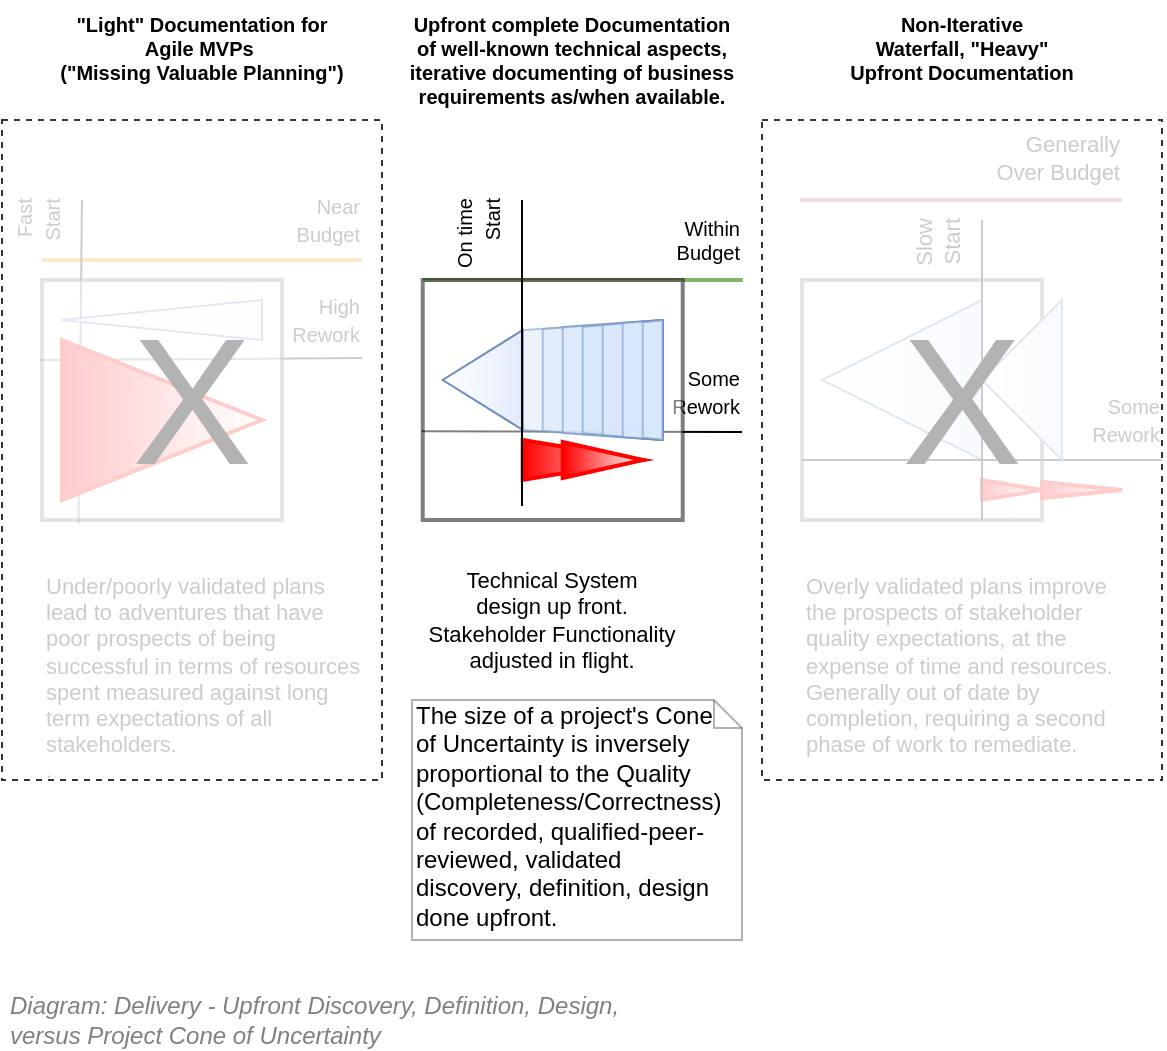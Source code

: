 <mxfile version="17.5.0" type="google"><diagram id="U-TB3_h0rTV62TB0mssW" name="Page-58"><mxGraphModel grid="1" page="1" gridSize="10" guides="1" tooltips="1" connect="1" arrows="1" fold="1" pageScale="1" pageWidth="827" pageHeight="1169" math="0" shadow="0"><root><mxCell id="hezlQEPx97Nsdth7Ol0s-0"/><mxCell id="hezlQEPx97Nsdth7Ol0s-1" parent="hezlQEPx97Nsdth7Ol0s-0"/><mxCell id="hezlQEPx97Nsdth7Ol0s-2" value="" style="whiteSpace=wrap;html=1;aspect=fixed;strokeWidth=2;fontFamily=Helvetica;fontSize=11;align=center;container=1;collapsible=0;recursiveResize=0;opacity=50;" vertex="1" parent="hezlQEPx97Nsdth7Ol0s-1"><mxGeometry x="520" y="340" width="120" height="120" as="geometry"/></mxCell><mxCell id="hezlQEPx97Nsdth7Ol0s-3" value="" style="triangle;whiteSpace=wrap;html=1;fontFamily=Helvetica;fontSize=11;flipH=1;fillColor=#dae8fc;strokeColor=#6c8ebf;gradientColor=#ffffff;gradientDirection=east;" vertex="1" parent="hezlQEPx97Nsdth7Ol0s-2"><mxGeometry x="10" y="10" width="80" height="80" as="geometry"/></mxCell><mxCell id="hezlQEPx97Nsdth7Ol0s-4" value="" style="triangle;whiteSpace=wrap;html=1;fontFamily=Helvetica;fontSize=11;fillColor=#FF0000;strokeColor=#FF0000;gradientColor=#ffffff;gradientDirection=east;strokeWidth=2;" vertex="1" parent="hezlQEPx97Nsdth7Ol0s-2"><mxGeometry x="90" y="100" width="30" height="10" as="geometry"/></mxCell><mxCell id="hezlQEPx97Nsdth7Ol0s-5" value="Under/poorly validated plans lead to&amp;nbsp;adventures that have poor prospects of being successful in terms of resources spent measured against long term expectations of all stakeholders.&lt;br&gt;." style="text;html=1;strokeColor=none;fillColor=none;align=left;verticalAlign=top;whiteSpace=wrap;rounded=0;fontFamily=Helvetica;fontSize=11;" vertex="1" parent="hezlQEPx97Nsdth7Ol0s-1"><mxGeometry x="140" y="480" width="160" height="100" as="geometry"/></mxCell><mxCell id="hezlQEPx97Nsdth7Ol0s-6" value="Overly validated plans improve the prospects of stakeholder quality expectations, at the expense of time and resources.&lt;br&gt;Generally out of date by completion, requiring a second phase of work to remediate." style="text;html=1;strokeColor=none;fillColor=none;align=left;verticalAlign=top;whiteSpace=wrap;rounded=0;fontFamily=Helvetica;fontSize=11;" vertex="1" parent="hezlQEPx97Nsdth7Ol0s-1"><mxGeometry x="520" y="480" width="160" height="80" as="geometry"/></mxCell><mxCell id="hezlQEPx97Nsdth7Ol0s-7" value="Technical System &lt;br&gt;design up front.&lt;br&gt;Stakeholder Functionality adjusted in flight." style="text;html=1;strokeColor=none;fillColor=none;align=center;verticalAlign=middle;whiteSpace=wrap;rounded=0;fontFamily=Helvetica;fontSize=11;" vertex="1" parent="hezlQEPx97Nsdth7Ol0s-1"><mxGeometry x="330" y="480" width="130" height="60" as="geometry"/></mxCell><mxCell id="hezlQEPx97Nsdth7Ol0s-8" value="Generally&lt;br&gt;Over Budget" style="endArrow=none;html=1;fontFamily=Helvetica;fontSize=11;align=right;fillColor=#f8cecc;strokeColor=#b85450;strokeWidth=2;" edge="1" parent="hezlQEPx97Nsdth7Ol0s-1"><mxGeometry x="1" y="21" width="50" height="50" relative="1" as="geometry"><mxPoint x="519" y="300" as="sourcePoint"/><mxPoint x="680" y="300" as="targetPoint"/><mxPoint as="offset"/></mxGeometry></mxCell><mxCell id="hezlQEPx97Nsdth7Ol0s-9" value="&lt;font style=&quot;font-size: 10px&quot;&gt;Near &lt;br&gt;Budget&lt;/font&gt;" style="endArrow=none;html=1;fontFamily=Helvetica;fontSize=11;align=right;fillColor=#ffe6cc;strokeColor=#d79b00;strokeWidth=2;" edge="1" parent="hezlQEPx97Nsdth7Ol0s-1"><mxGeometry x="1" y="20" width="50" height="50" relative="1" as="geometry"><mxPoint x="140" y="330" as="sourcePoint"/><mxPoint x="300" y="330" as="targetPoint"/><mxPoint as="offset"/></mxGeometry></mxCell><mxCell id="hezlQEPx97Nsdth7Ol0s-10" value="&lt;font style=&quot;font-size: 10px&quot;&gt;High &lt;br&gt;Rework&lt;/font&gt;" style="endArrow=none;html=1;fontFamily=Helvetica;fontSize=11;align=right;" edge="1" parent="hezlQEPx97Nsdth7Ol0s-1"><mxGeometry x="1" y="19" width="50" height="50" relative="1" as="geometry"><mxPoint x="139" y="380" as="sourcePoint"/><mxPoint x="300" y="379" as="targetPoint"/><mxPoint as="offset"/></mxGeometry></mxCell><mxCell id="hezlQEPx97Nsdth7Ol0s-11" value="&lt;font style=&quot;font-size: 10px&quot;&gt;Fast&lt;br&gt;Start&lt;/font&gt;" style="endArrow=none;html=1;fontFamily=Helvetica;fontSize=11;align=right;exitX=0.152;exitY=1.011;exitDx=0;exitDy=0;exitPerimeter=0;horizontal=0;" edge="1" parent="hezlQEPx97Nsdth7Ol0s-1" source="hezlQEPx97Nsdth7Ol0s-29"><mxGeometry x="0.997" y="20" width="50" height="50" relative="1" as="geometry"><mxPoint x="130" y="430" as="sourcePoint"/><mxPoint x="160" y="300" as="targetPoint"/><mxPoint as="offset"/></mxGeometry></mxCell><mxCell id="hezlQEPx97Nsdth7Ol0s-12" value="&lt;span style=&quot;font-size: 10px&quot;&gt;Some&lt;br&gt;Rework&lt;/span&gt;" style="endArrow=none;html=1;fontFamily=Helvetica;fontSize=11;align=right;exitX=0;exitY=0.75;exitDx=0;exitDy=0;" edge="1" parent="hezlQEPx97Nsdth7Ol0s-1" source="hezlQEPx97Nsdth7Ol0s-2"><mxGeometry x="1" y="20" width="50" height="50" relative="1" as="geometry"><mxPoint x="510" y="420" as="sourcePoint"/><mxPoint x="700" y="430" as="targetPoint"/><mxPoint as="offset"/></mxGeometry></mxCell><mxCell id="hezlQEPx97Nsdth7Ol0s-13" value="&lt;font style=&quot;font-size: 10px&quot;&gt;Some&lt;br&gt;Rework&lt;/font&gt;" style="endArrow=none;html=1;fontFamily=Helvetica;fontSize=11;align=right;exitX=-0.003;exitY=0.63;exitDx=0;exitDy=0;exitPerimeter=0;" edge="1" parent="hezlQEPx97Nsdth7Ol0s-1" source="hezlQEPx97Nsdth7Ol0s-17"><mxGeometry x="1.0" y="20" width="50" height="50" relative="1" as="geometry"><mxPoint x="320.36" y="410" as="sourcePoint"/><mxPoint x="490" y="416" as="targetPoint"/><mxPoint as="offset"/></mxGeometry></mxCell><mxCell id="hezlQEPx97Nsdth7Ol0s-14" value="&lt;font style=&quot;font-size: 10px&quot;&gt;Within&lt;br style=&quot;font-size: 10px;&quot;&gt;Budget&lt;/font&gt;" style="endArrow=none;html=1;fontFamily=Helvetica;fontSize=10;align=right;exitX=0;exitY=0;exitDx=0;exitDy=0;fillColor=#d5e8d4;strokeColor=#82b366;strokeWidth=2;" edge="1" parent="hezlQEPx97Nsdth7Ol0s-1" source="hezlQEPx97Nsdth7Ol0s-17"><mxGeometry x="1" y="20" width="50" height="50" relative="1" as="geometry"><mxPoint x="110.36" y="350" as="sourcePoint"/><mxPoint x="490.36" y="340" as="targetPoint"/><mxPoint as="offset"/></mxGeometry></mxCell><mxCell id="hezlQEPx97Nsdth7Ol0s-15" value="Slow&lt;br&gt;Start" style="endArrow=none;html=1;fontFamily=Helvetica;fontSize=11;align=right;exitX=0.75;exitY=1;exitDx=0;exitDy=0;horizontal=0;" edge="1" parent="hezlQEPx97Nsdth7Ol0s-1" source="hezlQEPx97Nsdth7Ol0s-2"><mxGeometry x="1" y="20" width="50" height="50" relative="1" as="geometry"><mxPoint x="520" y="380" as="sourcePoint"/><mxPoint x="610" y="310" as="targetPoint"/><mxPoint as="offset"/></mxGeometry></mxCell><mxCell id="hezlQEPx97Nsdth7Ol0s-16" value="" style="triangle;whiteSpace=wrap;html=1;fontFamily=Helvetica;fontSize=11;flipH=1;fillColor=#dae8fc;strokeColor=#6c8ebf;gradientColor=#ffffff;gradientDirection=east;" vertex="1" parent="hezlQEPx97Nsdth7Ol0s-1"><mxGeometry x="610" y="350" width="40" height="80" as="geometry"/></mxCell><mxCell id="hezlQEPx97Nsdth7Ol0s-17" value="" style="whiteSpace=wrap;html=1;aspect=fixed;strokeWidth=2;fontFamily=Helvetica;fontSize=11;align=left;container=1;collapsible=0;recursiveResize=0;opacity=50;" vertex="1" parent="hezlQEPx97Nsdth7Ol0s-1"><mxGeometry x="330.36" y="340" width="130" height="120" as="geometry"/></mxCell><mxCell id="hezlQEPx97Nsdth7Ol0s-18" value="" style="shape=trapezoid;perimeter=trapezoidPerimeter;whiteSpace=wrap;html=1;strokeColor=#6c8ebf;strokeWidth=1;fillColor=#dae8fc;fontFamily=Helvetica;fontSize=11;opacity=50;align=center;size=0.084;direction=north;" vertex="1" parent="hezlQEPx97Nsdth7Ol0s-17"><mxGeometry x="50" y="20" width="70" height="60" as="geometry"/></mxCell><mxCell id="hezlQEPx97Nsdth7Ol0s-19" value="" style="shape=trapezoid;perimeter=trapezoidPerimeter;whiteSpace=wrap;html=1;strokeColor=#6c8ebf;strokeWidth=1;fillColor=#dae8fc;fontFamily=Helvetica;fontSize=11;opacity=50;align=center;size=0.076;direction=north;" vertex="1" parent="hezlQEPx97Nsdth7Ol0s-17"><mxGeometry x="60" y="20" width="60" height="60" as="geometry"/></mxCell><mxCell id="hezlQEPx97Nsdth7Ol0s-20" value="" style="shape=trapezoid;perimeter=trapezoidPerimeter;whiteSpace=wrap;html=1;strokeColor=#6c8ebf;strokeWidth=1;fillColor=#dae8fc;fontFamily=Helvetica;fontSize=11;opacity=50;align=center;size=0.058;direction=north;" vertex="1" parent="hezlQEPx97Nsdth7Ol0s-17"><mxGeometry x="70" y="20" width="50" height="60" as="geometry"/></mxCell><mxCell id="hezlQEPx97Nsdth7Ol0s-21" value="" style="triangle;whiteSpace=wrap;html=1;fontFamily=Helvetica;fontSize=11;fillColor=#FF0000;strokeColor=#FF0000;gradientColor=#ffffff;gradientDirection=east;strokeWidth=2;" vertex="1" parent="hezlQEPx97Nsdth7Ol0s-17"><mxGeometry x="50" y="80" width="60" height="20" as="geometry"/></mxCell><mxCell id="hezlQEPx97Nsdth7Ol0s-22" value="" style="triangle;whiteSpace=wrap;html=1;fontFamily=Helvetica;fontSize=11;flipH=1;fillColor=#E3EBFC;strokeColor=#6c8ebf;gradientColor=#ffffff;gradientDirection=east;" vertex="1" parent="hezlQEPx97Nsdth7Ol0s-17"><mxGeometry x="10" y="25" width="40" height="50" as="geometry"/></mxCell><mxCell id="hezlQEPx97Nsdth7Ol0s-23" value="" style="shape=trapezoid;perimeter=trapezoidPerimeter;whiteSpace=wrap;html=1;strokeColor=#6c8ebf;strokeWidth=1;fillColor=#dae8fc;fontFamily=Helvetica;fontSize=11;opacity=50;align=center;size=0.058;direction=north;" vertex="1" parent="hezlQEPx97Nsdth7Ol0s-17"><mxGeometry x="80" y="20" width="40" height="60" as="geometry"/></mxCell><mxCell id="hezlQEPx97Nsdth7Ol0s-24" value="" style="shape=trapezoid;perimeter=trapezoidPerimeter;whiteSpace=wrap;html=1;strokeColor=#6c8ebf;strokeWidth=1;fillColor=#dae8fc;fontFamily=Helvetica;fontSize=11;opacity=50;align=center;size=0.04;direction=north;" vertex="1" parent="hezlQEPx97Nsdth7Ol0s-17"><mxGeometry x="90" y="20" width="30" height="60" as="geometry"/></mxCell><mxCell id="hezlQEPx97Nsdth7Ol0s-25" value="" style="shape=trapezoid;perimeter=trapezoidPerimeter;whiteSpace=wrap;html=1;strokeColor=#6c8ebf;strokeWidth=1;fillColor=#dae8fc;fontFamily=Helvetica;fontSize=11;opacity=50;align=center;size=0.022;direction=north;" vertex="1" parent="hezlQEPx97Nsdth7Ol0s-17"><mxGeometry x="100" y="20" width="20" height="60" as="geometry"/></mxCell><mxCell id="hezlQEPx97Nsdth7Ol0s-26" value="" style="shape=trapezoid;perimeter=trapezoidPerimeter;whiteSpace=wrap;html=1;strokeColor=#6c8ebf;strokeWidth=1;fillColor=#dae8fc;fontFamily=Helvetica;fontSize=11;opacity=50;align=left;size=0.02;direction=north;" vertex="1" parent="hezlQEPx97Nsdth7Ol0s-17"><mxGeometry x="110" y="20" width="10" height="60" as="geometry"/></mxCell><mxCell id="hezlQEPx97Nsdth7Ol0s-27" value="" style="triangle;whiteSpace=wrap;html=1;fontFamily=Helvetica;fontSize=11;fillColor=#FF0000;strokeColor=#FF0000;gradientColor=#ffffff;gradientDirection=east;strokeWidth=2;" vertex="1" parent="hezlQEPx97Nsdth7Ol0s-17"><mxGeometry x="70" y="81" width="40" height="18" as="geometry"/></mxCell><mxCell id="hezlQEPx97Nsdth7Ol0s-28" value="&lt;font style=&quot;font-size: 10px&quot;&gt;On time&lt;br&gt;Start&lt;/font&gt;" style="endArrow=none;html=1;fontFamily=Helvetica;fontSize=11;align=right;horizontal=0;" edge="1" parent="hezlQEPx97Nsdth7Ol0s-17"><mxGeometry x="1" y="20" width="50" height="50" relative="1" as="geometry"><mxPoint x="49.64" y="113" as="sourcePoint"/><mxPoint x="49.64" y="-40" as="targetPoint"/><mxPoint as="offset"/></mxGeometry></mxCell><mxCell id="hezlQEPx97Nsdth7Ol0s-29" value="" style="whiteSpace=wrap;html=1;aspect=fixed;strokeWidth=2;fontFamily=Helvetica;fontSize=11;align=center;container=1;collapsible=0;recursiveResize=0;opacity=50;" vertex="1" parent="hezlQEPx97Nsdth7Ol0s-1"><mxGeometry x="140" y="340" width="120" height="120" as="geometry"/></mxCell><mxCell id="hezlQEPx97Nsdth7Ol0s-30" value="" style="triangle;whiteSpace=wrap;html=1;fontFamily=Helvetica;fontSize=11;fillColor=#FF0000;strokeColor=#FF0000;gradientColor=#ffffff;gradientDirection=east;strokeWidth=2;" vertex="1" parent="hezlQEPx97Nsdth7Ol0s-29"><mxGeometry x="10" y="30" width="100" height="80" as="geometry"/></mxCell><mxCell id="hezlQEPx97Nsdth7Ol0s-31" value="" style="triangle;whiteSpace=wrap;html=1;fontFamily=Helvetica;fontSize=11;flipH=1;fillColor=#F4F7FC;strokeColor=#6c8ebf;gradientColor=#ffffff;gradientDirection=east;" vertex="1" parent="hezlQEPx97Nsdth7Ol0s-29"><mxGeometry x="10" y="10" width="100" height="20" as="geometry"/></mxCell><mxCell id="hezlQEPx97Nsdth7Ol0s-32" value="" style="triangle;whiteSpace=wrap;html=1;fontFamily=Helvetica;fontSize=11;fillColor=#FF0000;strokeColor=#FF0000;gradientColor=#ffffff;gradientDirection=east;strokeWidth=2;" vertex="1" parent="hezlQEPx97Nsdth7Ol0s-1"><mxGeometry x="640" y="441" width="40" height="8" as="geometry"/></mxCell><mxCell id="hezlQEPx97Nsdth7Ol0s-33" value="Non-Iterative &lt;br&gt;Waterfall, &quot;Heavy&quot;&lt;br&gt;Upfront Documentation" style="text;html=1;strokeColor=none;fillColor=none;align=center;verticalAlign=top;whiteSpace=wrap;rounded=0;fontFamily=Helvetica;fontSize=10;opacity=50;fontStyle=1" vertex="1" parent="hezlQEPx97Nsdth7Ol0s-1"><mxGeometry x="520" y="200" width="160" height="60" as="geometry"/></mxCell><mxCell id="hezlQEPx97Nsdth7Ol0s-34" value="&quot;Light&quot; Documentation for &lt;br&gt;Agile MVPs&amp;nbsp;&lt;br&gt;(&quot;Missing Valuable Planning&quot;)" style="text;html=1;strokeColor=none;fillColor=none;align=center;verticalAlign=top;whiteSpace=wrap;rounded=0;fontFamily=Helvetica;fontSize=10;opacity=50;fontStyle=1" vertex="1" parent="hezlQEPx97Nsdth7Ol0s-1"><mxGeometry x="140" y="200" width="160" height="60" as="geometry"/></mxCell><mxCell id="hezlQEPx97Nsdth7Ol0s-35" value="Upfront complete Documentation&lt;br&gt;of well-known technical aspects, &lt;br&gt;iterative documenting of business requirements as/when available." style="text;html=1;strokeColor=none;fillColor=none;align=center;verticalAlign=top;whiteSpace=wrap;rounded=0;fontFamily=Helvetica;fontSize=10;opacity=50;fontStyle=1" vertex="1" parent="hezlQEPx97Nsdth7Ol0s-1"><mxGeometry x="320" y="200" width="170" height="60" as="geometry"/></mxCell><mxCell id="hezlQEPx97Nsdth7Ol0s-36" value="The size of a project's Cone of Uncertainty is inversely proportional to the Quality (Completeness/Correctness) of recorded, qualified-peer-reviewed, validated discovery, definition, design done upfront." style="shape=note;whiteSpace=wrap;html=1;size=14;verticalAlign=top;align=left;spacingTop=-6;strokeColor=#666666;strokeWidth=1;fillColor=none;gradientColor=#ffffff;fontFamily=Helvetica;fontSize=12;opacity=50;spacingRight=13;" vertex="1" parent="hezlQEPx97Nsdth7Ol0s-1"><mxGeometry x="325" y="550" width="165" height="120" as="geometry"/></mxCell><mxCell id="hezlQEPx97Nsdth7Ol0s-37" value="" style="rounded=0;whiteSpace=wrap;html=1;dashed=1;strokeWidth=1;align=center;opacity=80;collapsible=0;container=1;recursiveResize=0;" vertex="1" parent="hezlQEPx97Nsdth7Ol0s-1"><mxGeometry x="120" y="260" width="190" height="330" as="geometry"/></mxCell><mxCell id="hezlQEPx97Nsdth7Ol0s-38" value="&lt;font style=&quot;font-size: 90px&quot; color=&quot;#b3b3b3&quot;&gt;X&lt;/font&gt;" style="text;html=1;strokeColor=none;fillColor=none;align=center;verticalAlign=middle;whiteSpace=wrap;rounded=0;dashed=1;opacity=80;" vertex="1" parent="hezlQEPx97Nsdth7Ol0s-37"><mxGeometry x="80" y="130" width="30" height="20" as="geometry"/></mxCell><mxCell id="hezlQEPx97Nsdth7Ol0s-39" value="" style="rounded=0;whiteSpace=wrap;html=1;dashed=1;strokeWidth=1;align=center;opacity=80;collapsible=0;container=1;recursiveResize=0;" vertex="1" parent="hezlQEPx97Nsdth7Ol0s-1"><mxGeometry x="500" y="260" width="200" height="330" as="geometry"/></mxCell><mxCell id="hezlQEPx97Nsdth7Ol0s-40" value="&lt;font style=&quot;font-size: 90px&quot; color=&quot;#b3b3b3&quot;&gt;X&lt;/font&gt;" style="text;html=1;strokeColor=none;fillColor=none;align=center;verticalAlign=middle;whiteSpace=wrap;rounded=0;dashed=1;opacity=80;" vertex="1" parent="hezlQEPx97Nsdth7Ol0s-39"><mxGeometry x="85" y="130" width="30" height="20" as="geometry"/></mxCell><mxCell id="hezlQEPx97Nsdth7Ol0s-41" value="&lt;font style=&quot;font-size: 12px&quot;&gt;Diagram: Delivery - Upfront Discovery, Definition, Design, &lt;br&gt;versus Project Cone of Uncertainty&lt;/font&gt;" style="text;strokeColor=none;fillColor=none;html=1;fontSize=12;fontStyle=2;verticalAlign=middle;align=left;shadow=0;glass=0;comic=0;opacity=30;fontColor=#808080;" vertex="1" parent="hezlQEPx97Nsdth7Ol0s-1"><mxGeometry x="122" y="700" width="558" height="20" as="geometry"/></mxCell></root></mxGraphModel></diagram></mxfile>